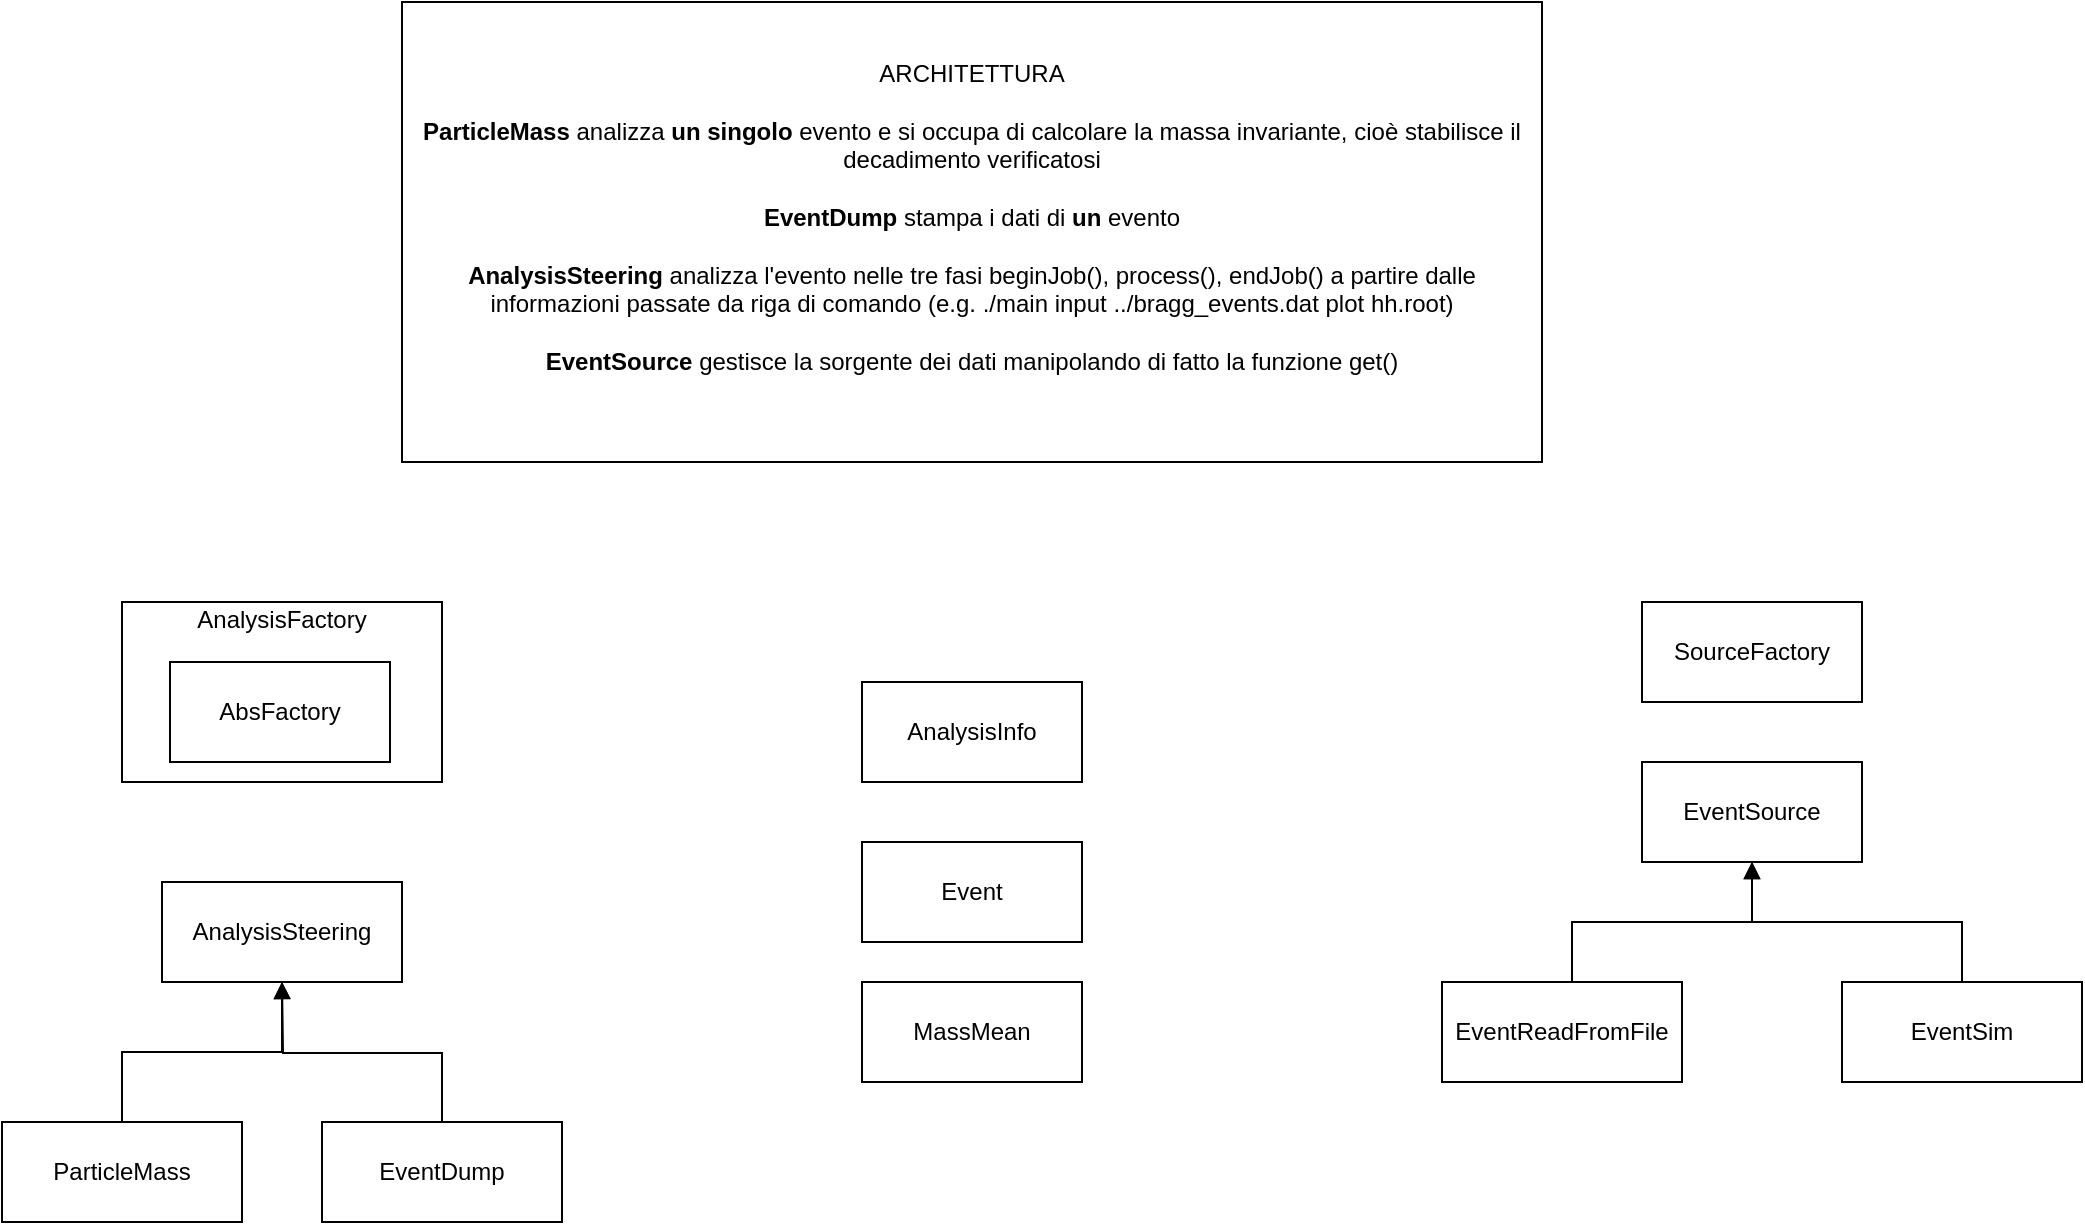 <mxfile version="24.6.5" type="github">
  <diagram id="C5RBs43oDa-KdzZeNtuy" name="Page-1">
    <mxGraphModel dx="2185" dy="611" grid="1" gridSize="10" guides="1" tooltips="1" connect="1" arrows="1" fold="1" page="1" pageScale="1" pageWidth="827" pageHeight="1169" math="0" shadow="0">
      <root>
        <mxCell id="WIyWlLk6GJQsqaUBKTNV-0" />
        <mxCell id="WIyWlLk6GJQsqaUBKTNV-1" parent="WIyWlLk6GJQsqaUBKTNV-0" />
        <mxCell id="7-doZfA_weWOwP3v6PCK-0" value="SourceFactory" style="html=1;whiteSpace=wrap;" parent="WIyWlLk6GJQsqaUBKTNV-1" vertex="1">
          <mxGeometry x="130" y="360" width="110" height="50" as="geometry" />
        </mxCell>
        <mxCell id="7-doZfA_weWOwP3v6PCK-1" value="ParticleMass" style="html=1;whiteSpace=wrap;" parent="WIyWlLk6GJQsqaUBKTNV-1" vertex="1">
          <mxGeometry x="-690" y="620" width="120" height="50" as="geometry" />
        </mxCell>
        <mxCell id="7-doZfA_weWOwP3v6PCK-2" value="MassMean" style="html=1;whiteSpace=wrap;" parent="WIyWlLk6GJQsqaUBKTNV-1" vertex="1">
          <mxGeometry x="-260" y="550" width="110" height="50" as="geometry" />
        </mxCell>
        <mxCell id="7-doZfA_weWOwP3v6PCK-3" value="EventSource" style="html=1;whiteSpace=wrap;" parent="WIyWlLk6GJQsqaUBKTNV-1" vertex="1">
          <mxGeometry x="130" y="440" width="110" height="50" as="geometry" />
        </mxCell>
        <mxCell id="7-doZfA_weWOwP3v6PCK-4" value="EventSim" style="html=1;whiteSpace=wrap;" parent="WIyWlLk6GJQsqaUBKTNV-1" vertex="1">
          <mxGeometry x="230" y="550" width="120" height="50" as="geometry" />
        </mxCell>
        <mxCell id="7-doZfA_weWOwP3v6PCK-5" value="EventReadFromFile" style="html=1;whiteSpace=wrap;" parent="WIyWlLk6GJQsqaUBKTNV-1" vertex="1">
          <mxGeometry x="30" y="550" width="120" height="50" as="geometry" />
        </mxCell>
        <mxCell id="7-doZfA_weWOwP3v6PCK-6" value="EventDump" style="html=1;whiteSpace=wrap;" parent="WIyWlLk6GJQsqaUBKTNV-1" vertex="1">
          <mxGeometry x="-530" y="620" width="120" height="50" as="geometry" />
        </mxCell>
        <mxCell id="7-doZfA_weWOwP3v6PCK-7" value="Event" style="html=1;whiteSpace=wrap;" parent="WIyWlLk6GJQsqaUBKTNV-1" vertex="1">
          <mxGeometry x="-260" y="480" width="110" height="50" as="geometry" />
        </mxCell>
        <mxCell id="7-doZfA_weWOwP3v6PCK-8" value="AnalysisInfo" style="html=1;whiteSpace=wrap;" parent="WIyWlLk6GJQsqaUBKTNV-1" vertex="1">
          <mxGeometry x="-260" y="400" width="110" height="50" as="geometry" />
        </mxCell>
        <mxCell id="7-doZfA_weWOwP3v6PCK-9" value="AnalysisSteering" style="html=1;whiteSpace=wrap;" parent="WIyWlLk6GJQsqaUBKTNV-1" vertex="1">
          <mxGeometry x="-610" y="500" width="120" height="50" as="geometry" />
        </mxCell>
        <mxCell id="7-doZfA_weWOwP3v6PCK-10" value="AnalysisFactory&lt;div&gt;&lt;br&gt;&lt;/div&gt;&lt;div&gt;&lt;br&gt;&lt;/div&gt;&lt;div&gt;&lt;br&gt;&lt;/div&gt;&lt;div&gt;&lt;br&gt;&lt;/div&gt;&lt;div&gt;&lt;br&gt;&lt;/div&gt;" style="html=1;whiteSpace=wrap;" parent="WIyWlLk6GJQsqaUBKTNV-1" vertex="1">
          <mxGeometry x="-630" y="360" width="160" height="90" as="geometry" />
        </mxCell>
        <mxCell id="7-doZfA_weWOwP3v6PCK-17" value="" style="endArrow=block;endFill=1;html=1;edgeStyle=orthogonalEdgeStyle;align=left;verticalAlign=top;rounded=0;exitX=0.5;exitY=0;exitDx=0;exitDy=0;entryX=0.5;entryY=1;entryDx=0;entryDy=0;" parent="WIyWlLk6GJQsqaUBKTNV-1" source="7-doZfA_weWOwP3v6PCK-1" target="7-doZfA_weWOwP3v6PCK-9" edge="1">
          <mxGeometry x="-1" relative="1" as="geometry">
            <mxPoint x="-490" y="600" as="sourcePoint" />
            <mxPoint x="-330" y="600" as="targetPoint" />
          </mxGeometry>
        </mxCell>
        <mxCell id="7-doZfA_weWOwP3v6PCK-19" value="" style="endArrow=block;endFill=1;html=1;edgeStyle=orthogonalEdgeStyle;align=left;verticalAlign=top;rounded=0;exitX=0.5;exitY=0;exitDx=0;exitDy=0;" parent="WIyWlLk6GJQsqaUBKTNV-1" source="7-doZfA_weWOwP3v6PCK-6" edge="1">
          <mxGeometry x="-1" relative="1" as="geometry">
            <mxPoint x="-490" y="600" as="sourcePoint" />
            <mxPoint x="-550" y="550" as="targetPoint" />
          </mxGeometry>
        </mxCell>
        <mxCell id="7-doZfA_weWOwP3v6PCK-21" value="AbsFactory" style="html=1;whiteSpace=wrap;" parent="WIyWlLk6GJQsqaUBKTNV-1" vertex="1">
          <mxGeometry x="-606" y="390" width="110" height="50" as="geometry" />
        </mxCell>
        <mxCell id="7-doZfA_weWOwP3v6PCK-22" value="ARCHITETTURA&lt;div&gt;&lt;br&gt;&lt;/div&gt;&lt;div&gt;&lt;b&gt;ParticleMass&lt;/b&gt; analizza &lt;b&gt;un singolo&lt;/b&gt; evento e si occupa di calcolare la massa invariante, cioè stabilisce il decadimento verificatosi&lt;/div&gt;&lt;div&gt;&lt;br&gt;&lt;/div&gt;&lt;div&gt;&lt;b&gt;EventDump&lt;/b&gt; stampa i dati di &lt;b&gt;un&lt;/b&gt; evento&lt;/div&gt;&lt;div&gt;&lt;br&gt;&lt;/div&gt;&lt;div&gt;&lt;b&gt;AnalysisSteering&lt;/b&gt; analizza l&#39;evento nelle tre fasi beginJob(), process(), endJob() a partire dalle informazioni passate da riga di comando (e.g.&amp;nbsp;./main input ../bragg_events.dat plot hh.root)&lt;/div&gt;&lt;div&gt;&lt;br&gt;&lt;/div&gt;&lt;div&gt;&lt;b&gt;EventSource&lt;/b&gt;&amp;nbsp;gestisce la sorgente dei dati manipolando di fatto la funzione get()&lt;br&gt;&lt;div&gt;&lt;br&gt;&lt;/div&gt;&lt;/div&gt;" style="html=1;whiteSpace=wrap;" parent="WIyWlLk6GJQsqaUBKTNV-1" vertex="1">
          <mxGeometry x="-490" y="60" width="570" height="230" as="geometry" />
        </mxCell>
        <mxCell id="-wLK5ZVLORQgO69ypkqL-5" value="" style="endArrow=block;endFill=1;html=1;edgeStyle=orthogonalEdgeStyle;align=left;verticalAlign=top;rounded=0;exitX=0.5;exitY=0;exitDx=0;exitDy=0;entryX=0.5;entryY=1;entryDx=0;entryDy=0;" edge="1" parent="WIyWlLk6GJQsqaUBKTNV-1" source="7-doZfA_weWOwP3v6PCK-4" target="7-doZfA_weWOwP3v6PCK-3">
          <mxGeometry x="-1" relative="1" as="geometry">
            <mxPoint x="260" y="560" as="sourcePoint" />
            <mxPoint x="180" y="480" as="targetPoint" />
            <Array as="points">
              <mxPoint x="290" y="520" />
              <mxPoint x="185" y="520" />
            </Array>
          </mxGeometry>
        </mxCell>
        <mxCell id="-wLK5ZVLORQgO69ypkqL-6" value="" style="endArrow=block;endFill=1;html=1;edgeStyle=orthogonalEdgeStyle;align=left;verticalAlign=top;rounded=0;exitX=0.5;exitY=0;exitDx=0;exitDy=0;entryX=0.5;entryY=1;entryDx=0;entryDy=0;" edge="1" parent="WIyWlLk6GJQsqaUBKTNV-1" target="7-doZfA_weWOwP3v6PCK-3">
          <mxGeometry x="-1" relative="1" as="geometry">
            <mxPoint x="95" y="550" as="sourcePoint" />
            <mxPoint x="-10" y="490" as="targetPoint" />
            <Array as="points">
              <mxPoint x="95" y="520" />
              <mxPoint x="185" y="520" />
            </Array>
          </mxGeometry>
        </mxCell>
      </root>
    </mxGraphModel>
  </diagram>
</mxfile>
